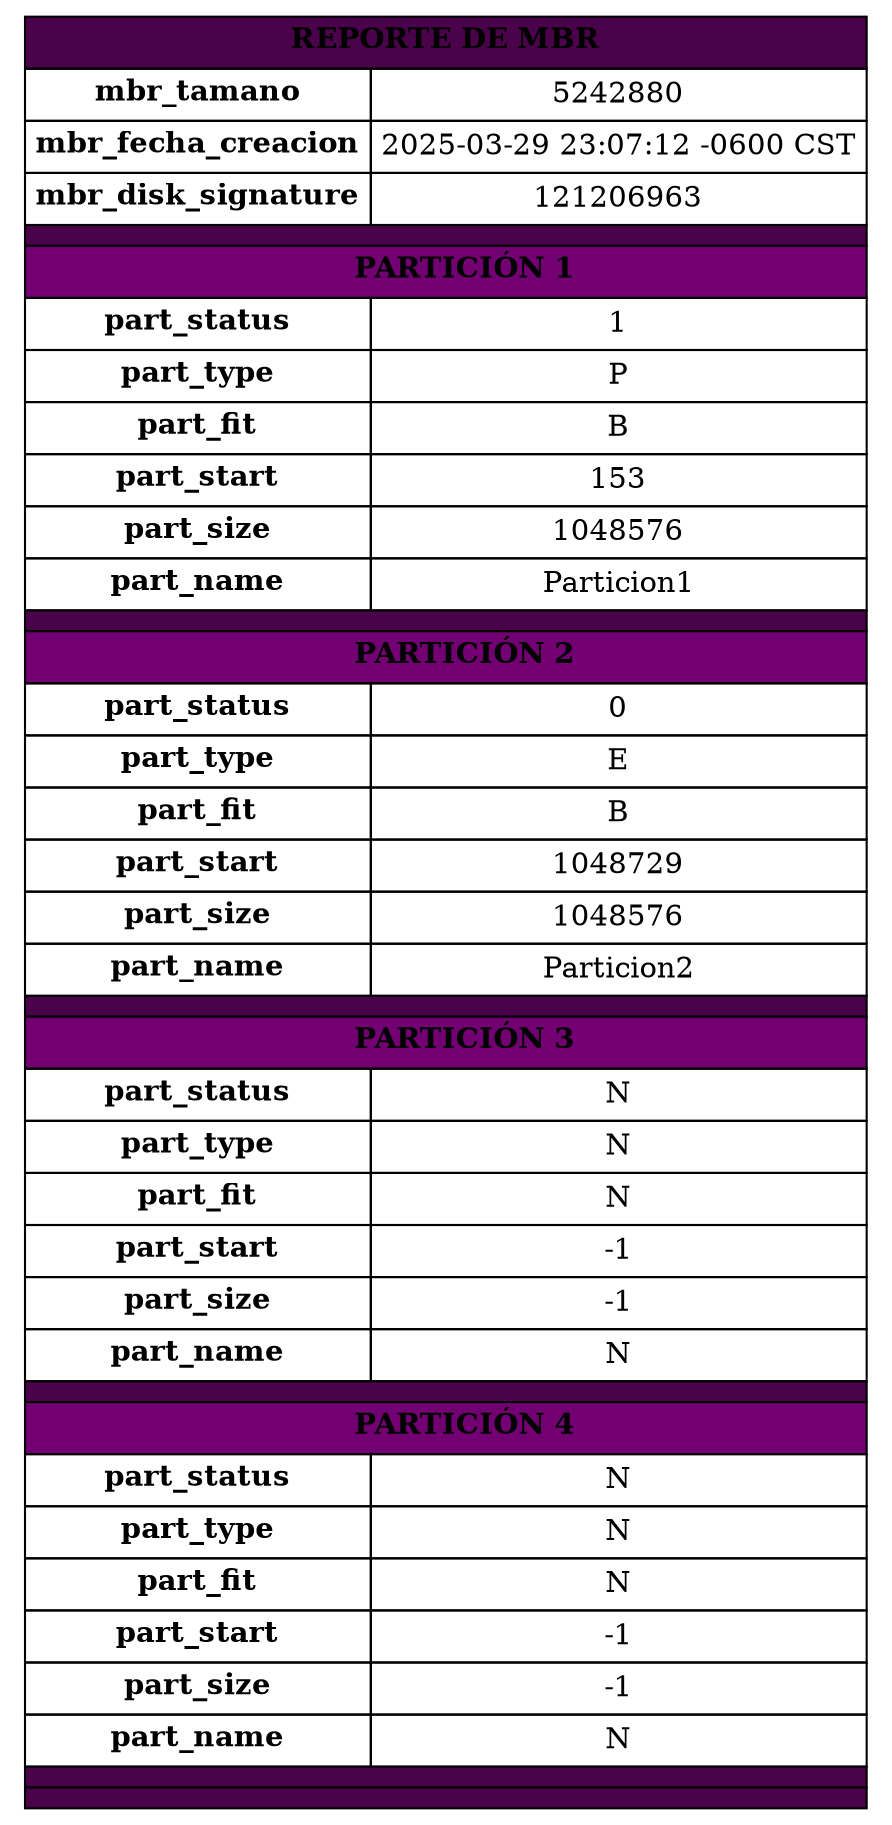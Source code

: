 digraph G {
		node [shape=plaintext]
		tabla [label=<
			<table border="0" cellborder="1" cellspacing="0" cellpadding="4" style="rounded; font-family:Arial; font-size:12px;">
				<!-- Encabezado principal -->
				<tr>
					<td colspan="2" bgcolor="#4A024A" style="color:white; font-size:16px; padding:8px; border-top-left-radius:8px; border-top-right-radius:8px;">
						<b>REPORTE DE MBR</b>
					</td>
				</tr>
				
				<!-- Datos del MBR -->
				<tr bgcolor="#EAD3EA">
					<td><b>mbr_tamano</b></td>
					<td>5242880</td>
				</tr>
				<tr>
					<td><b>mbr_fecha_creacion</b></td>
					<td>2025-03-29 23:07:12 -0600 CST</td>
				</tr>
				<tr bgcolor="#EAD3EA">
					<td><b>mbr_disk_signature</b></td>
					<td>121206963</td>
				</tr>
				
				<!-- Separador visual -->
				<tr><td colspan="2" height="4" bgcolor="#4A024A"></td></tr>
            <!-- Partición 1 -->
            <tr>
                <td colspan="2" bgcolor="#720072" style="color:white; font-size:14px; padding:6px;">
                    <b>PARTICIÓN 1</b>
                </td>
            </tr>
            <tr bgcolor="#F5D0F5">
                <td><b>part_status</b></td>
                <td>1</td>
            </tr>
            <tr>
                <td><b>part_type</b></td>
                <td>P</td>
            </tr>
            <tr bgcolor="#F5D0F5">
                <td><b>part_fit</b></td>
                <td>B</td>
            </tr>
            <tr>
                <td><b>part_start</b></td>
                <td>153</td>
            </tr>
            <tr bgcolor="#F5D0F5">
                <td><b>part_size</b></td>
                <td>1048576</td>
            </tr>
            <tr>
                <td><b>part_name</b></td>
                <td>Particion1</td>
            </tr>
            
            <!-- Separador visual entre particiones -->
            <tr><td colspan="2" height="4" bgcolor="#4A024A"></td></tr>
            <!-- Partición 2 -->
            <tr>
                <td colspan="2" bgcolor="#720072" style="color:white; font-size:14px; padding:6px;">
                    <b>PARTICIÓN 2</b>
                </td>
            </tr>
            <tr bgcolor="#F5D0F5">
                <td><b>part_status</b></td>
                <td>0</td>
            </tr>
            <tr>
                <td><b>part_type</b></td>
                <td>E</td>
            </tr>
            <tr bgcolor="#F5D0F5">
                <td><b>part_fit</b></td>
                <td>B</td>
            </tr>
            <tr>
                <td><b>part_start</b></td>
                <td>1048729</td>
            </tr>
            <tr bgcolor="#F5D0F5">
                <td><b>part_size</b></td>
                <td>1048576</td>
            </tr>
            <tr>
                <td><b>part_name</b></td>
                <td>Particion2</td>
            </tr>
            
            <!-- Separador visual entre particiones -->
            <tr><td colspan="2" height="4" bgcolor="#4A024A"></td></tr>
            <!-- Partición 3 -->
            <tr>
                <td colspan="2" bgcolor="#720072" style="color:white; font-size:14px; padding:6px;">
                    <b>PARTICIÓN 3</b>
                </td>
            </tr>
            <tr bgcolor="#F5D0F5">
                <td><b>part_status</b></td>
                <td>N</td>
            </tr>
            <tr>
                <td><b>part_type</b></td>
                <td>N</td>
            </tr>
            <tr bgcolor="#F5D0F5">
                <td><b>part_fit</b></td>
                <td>N</td>
            </tr>
            <tr>
                <td><b>part_start</b></td>
                <td>-1</td>
            </tr>
            <tr bgcolor="#F5D0F5">
                <td><b>part_size</b></td>
                <td>-1</td>
            </tr>
            <tr>
                <td><b>part_name</b></td>
                <td>N</td>
            </tr>
            
            <!-- Separador visual entre particiones -->
            <tr><td colspan="2" height="4" bgcolor="#4A024A"></td></tr>
            <!-- Partición 4 -->
            <tr>
                <td colspan="2" bgcolor="#720072" style="color:white; font-size:14px; padding:6px;">
                    <b>PARTICIÓN 4</b>
                </td>
            </tr>
            <tr bgcolor="#F5D0F5">
                <td><b>part_status</b></td>
                <td>N</td>
            </tr>
            <tr>
                <td><b>part_type</b></td>
                <td>N</td>
            </tr>
            <tr bgcolor="#F5D0F5">
                <td><b>part_fit</b></td>
                <td>N</td>
            </tr>
            <tr>
                <td><b>part_start</b></td>
                <td>-1</td>
            </tr>
            <tr bgcolor="#F5D0F5">
                <td><b>part_size</b></td>
                <td>-1</td>
            </tr>
            <tr>
                <td><b>part_name</b></td>
                <td>N</td>
            </tr>
            
            <!-- Separador visual entre particiones -->
            <tr><td colspan="2" height="4" bgcolor="#4A024A"></td></tr>
	<!-- Pie de tabla -->
	<tr>
		<td colspan="2" bgcolor="#4A024A" style="border-bottom-left-radius:8px; border-bottom-right-radius:8px; height:4px;"></td>
	</tr>
	</table>>] }"
